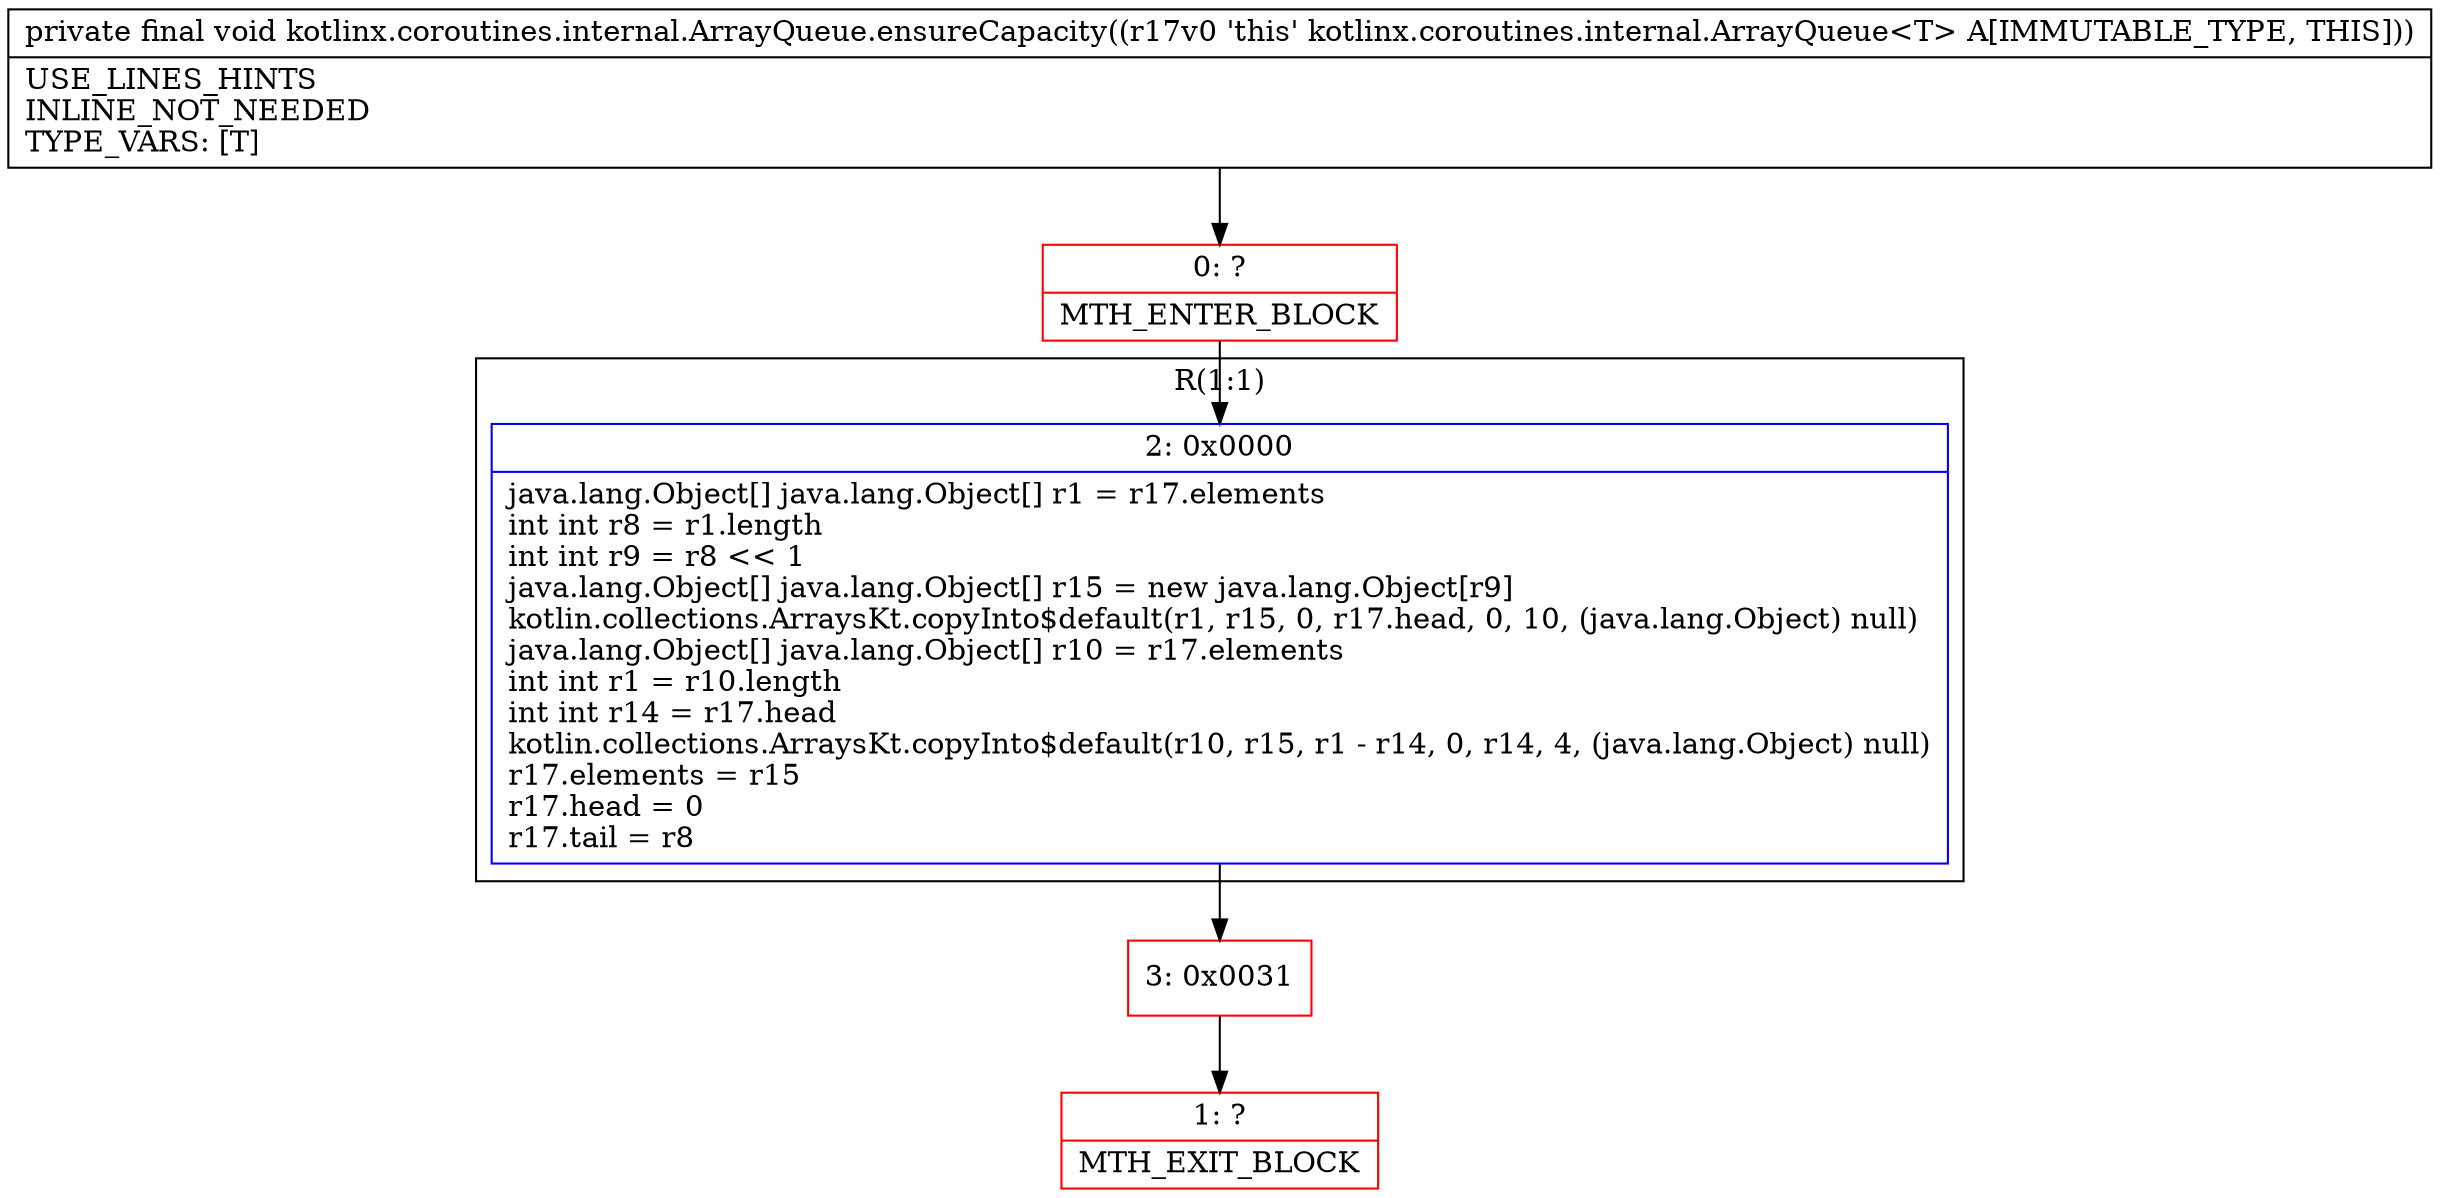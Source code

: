 digraph "CFG forkotlinx.coroutines.internal.ArrayQueue.ensureCapacity()V" {
subgraph cluster_Region_348838525 {
label = "R(1:1)";
node [shape=record,color=blue];
Node_2 [shape=record,label="{2\:\ 0x0000|java.lang.Object[] java.lang.Object[] r1 = r17.elements\lint int r8 = r1.length\lint int r9 = r8 \<\< 1\ljava.lang.Object[] java.lang.Object[] r15 = new java.lang.Object[r9]\lkotlin.collections.ArraysKt.copyInto$default(r1, r15, 0, r17.head, 0, 10, (java.lang.Object) null)\ljava.lang.Object[] java.lang.Object[] r10 = r17.elements\lint int r1 = r10.length\lint int r14 = r17.head\lkotlin.collections.ArraysKt.copyInto$default(r10, r15, r1 \- r14, 0, r14, 4, (java.lang.Object) null)\lr17.elements = r15\lr17.head = 0\lr17.tail = r8\l}"];
}
Node_0 [shape=record,color=red,label="{0\:\ ?|MTH_ENTER_BLOCK\l}"];
Node_3 [shape=record,color=red,label="{3\:\ 0x0031}"];
Node_1 [shape=record,color=red,label="{1\:\ ?|MTH_EXIT_BLOCK\l}"];
MethodNode[shape=record,label="{private final void kotlinx.coroutines.internal.ArrayQueue.ensureCapacity((r17v0 'this' kotlinx.coroutines.internal.ArrayQueue\<T\> A[IMMUTABLE_TYPE, THIS]))  | USE_LINES_HINTS\lINLINE_NOT_NEEDED\lTYPE_VARS: [T]\l}"];
MethodNode -> Node_0;Node_2 -> Node_3;
Node_0 -> Node_2;
Node_3 -> Node_1;
}

